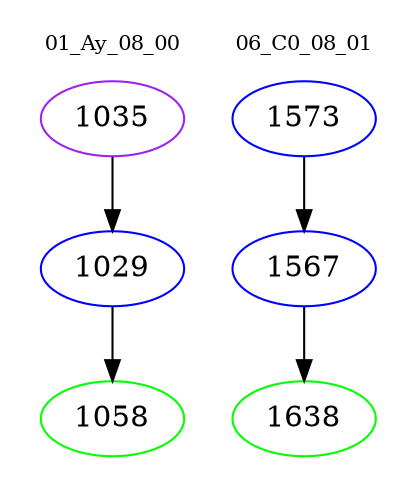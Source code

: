 digraph{
subgraph cluster_0 {
color = white
label = "01_Ay_08_00";
fontsize=10;
T0_1035 [label="1035", color="purple"]
T0_1035 -> T0_1029 [color="black"]
T0_1029 [label="1029", color="blue"]
T0_1029 -> T0_1058 [color="black"]
T0_1058 [label="1058", color="green"]
}
subgraph cluster_1 {
color = white
label = "06_C0_08_01";
fontsize=10;
T1_1573 [label="1573", color="blue"]
T1_1573 -> T1_1567 [color="black"]
T1_1567 [label="1567", color="blue"]
T1_1567 -> T1_1638 [color="black"]
T1_1638 [label="1638", color="green"]
}
}
